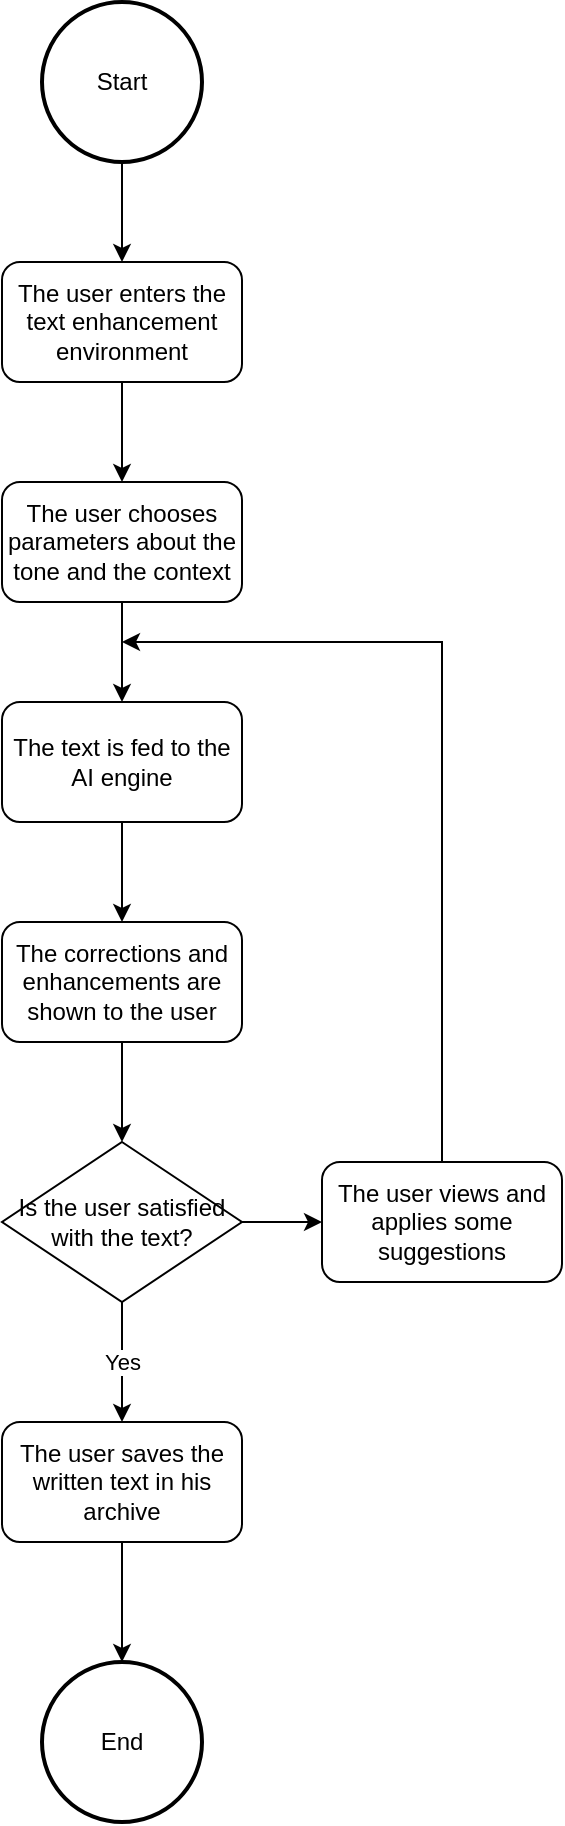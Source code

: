<mxfile version="20.7.4" type="github"><diagram id="pfJ84ZHH8IHLfPRAbfYz" name="Page-1"><mxGraphModel dx="1434" dy="757" grid="1" gridSize="10" guides="1" tooltips="1" connect="1" arrows="1" fold="1" page="1" pageScale="1" pageWidth="850" pageHeight="1100" math="0" shadow="0"><root><mxCell id="0"/><mxCell id="1" parent="0"/><mxCell id="K75zLNqNeTdiJSwrZOUj-1" value="&lt;div&gt;End&lt;/div&gt;" style="ellipse;whiteSpace=wrap;html=1;aspect=fixed;strokeWidth=2;" vertex="1" parent="1"><mxGeometry x="360" y="870" width="80" height="80" as="geometry"/></mxCell><mxCell id="K75zLNqNeTdiJSwrZOUj-2" style="edgeStyle=orthogonalEdgeStyle;rounded=0;orthogonalLoop=1;jettySize=auto;html=1;" edge="1" parent="1" source="K75zLNqNeTdiJSwrZOUj-3" target="K75zLNqNeTdiJSwrZOUj-5"><mxGeometry relative="1" as="geometry"/></mxCell><mxCell id="K75zLNqNeTdiJSwrZOUj-3" value="Start" style="ellipse;whiteSpace=wrap;html=1;aspect=fixed;strokeWidth=2;" vertex="1" parent="1"><mxGeometry x="360" y="40" width="80" height="80" as="geometry"/></mxCell><mxCell id="K75zLNqNeTdiJSwrZOUj-4" style="edgeStyle=orthogonalEdgeStyle;rounded=0;orthogonalLoop=1;jettySize=auto;html=1;" edge="1" parent="1" source="K75zLNqNeTdiJSwrZOUj-5" target="K75zLNqNeTdiJSwrZOUj-7"><mxGeometry relative="1" as="geometry"/></mxCell><mxCell id="K75zLNqNeTdiJSwrZOUj-5" value="The user enters the text enhancement environment" style="rounded=1;whiteSpace=wrap;html=1;" vertex="1" parent="1"><mxGeometry x="340" y="170" width="120" height="60" as="geometry"/></mxCell><mxCell id="K75zLNqNeTdiJSwrZOUj-6" style="edgeStyle=orthogonalEdgeStyle;rounded=0;orthogonalLoop=1;jettySize=auto;html=1;" edge="1" parent="1" source="K75zLNqNeTdiJSwrZOUj-7" target="K75zLNqNeTdiJSwrZOUj-9"><mxGeometry relative="1" as="geometry"/></mxCell><mxCell id="K75zLNqNeTdiJSwrZOUj-7" value="The user chooses parameters about the tone and the context" style="rounded=1;whiteSpace=wrap;html=1;" vertex="1" parent="1"><mxGeometry x="340" y="280" width="120" height="60" as="geometry"/></mxCell><mxCell id="K75zLNqNeTdiJSwrZOUj-8" style="edgeStyle=orthogonalEdgeStyle;rounded=0;orthogonalLoop=1;jettySize=auto;html=1;" edge="1" parent="1" source="K75zLNqNeTdiJSwrZOUj-9" target="K75zLNqNeTdiJSwrZOUj-14"><mxGeometry x="1" y="130" relative="1" as="geometry"><mxPoint x="400" y="500" as="targetPoint"/><mxPoint x="-120" y="130" as="offset"/></mxGeometry></mxCell><mxCell id="K75zLNqNeTdiJSwrZOUj-9" value="The text is fed to the AI engine" style="rounded=1;whiteSpace=wrap;html=1;" vertex="1" parent="1"><mxGeometry x="340" y="390" width="120" height="60" as="geometry"/></mxCell><mxCell id="K75zLNqNeTdiJSwrZOUj-13" style="edgeStyle=orthogonalEdgeStyle;rounded=0;orthogonalLoop=1;jettySize=auto;html=1;" edge="1" parent="1" source="K75zLNqNeTdiJSwrZOUj-14" target="K75zLNqNeTdiJSwrZOUj-16"><mxGeometry relative="1" as="geometry"/></mxCell><mxCell id="K75zLNqNeTdiJSwrZOUj-14" value="The corrections and enhancements are shown to the user" style="rounded=1;whiteSpace=wrap;html=1;" vertex="1" parent="1"><mxGeometry x="340" y="500" width="120" height="60" as="geometry"/></mxCell><mxCell id="K75zLNqNeTdiJSwrZOUj-15" value="Yes" style="edgeStyle=orthogonalEdgeStyle;rounded=0;orthogonalLoop=1;jettySize=auto;html=1;" edge="1" parent="1" source="K75zLNqNeTdiJSwrZOUj-16" target="K75zLNqNeTdiJSwrZOUj-19"><mxGeometry relative="1" as="geometry"/></mxCell><mxCell id="K75zLNqNeTdiJSwrZOUj-21" style="edgeStyle=orthogonalEdgeStyle;rounded=0;orthogonalLoop=1;jettySize=auto;html=1;" edge="1" parent="1" source="K75zLNqNeTdiJSwrZOUj-16" target="K75zLNqNeTdiJSwrZOUj-20"><mxGeometry relative="1" as="geometry"/></mxCell><mxCell id="K75zLNqNeTdiJSwrZOUj-16" value="Is the user satisfied with the text?" style="rhombus;whiteSpace=wrap;html=1;" vertex="1" parent="1"><mxGeometry x="340" y="610" width="120" height="80" as="geometry"/></mxCell><mxCell id="K75zLNqNeTdiJSwrZOUj-17" style="edgeStyle=orthogonalEdgeStyle;rounded=0;orthogonalLoop=1;jettySize=auto;html=1;" edge="1" parent="1" source="K75zLNqNeTdiJSwrZOUj-19" target="K75zLNqNeTdiJSwrZOUj-1"><mxGeometry relative="1" as="geometry"/></mxCell><mxCell id="K75zLNqNeTdiJSwrZOUj-19" value="The user saves the written text in his archive" style="rounded=1;whiteSpace=wrap;html=1;" vertex="1" parent="1"><mxGeometry x="340" y="750" width="120" height="60" as="geometry"/></mxCell><mxCell id="K75zLNqNeTdiJSwrZOUj-22" style="edgeStyle=orthogonalEdgeStyle;rounded=0;orthogonalLoop=1;jettySize=auto;html=1;" edge="1" parent="1" source="K75zLNqNeTdiJSwrZOUj-20"><mxGeometry relative="1" as="geometry"><mxPoint x="400" y="360" as="targetPoint"/><Array as="points"><mxPoint x="560" y="360"/></Array></mxGeometry></mxCell><mxCell id="K75zLNqNeTdiJSwrZOUj-20" value="The user views and applies some suggestions" style="rounded=1;whiteSpace=wrap;html=1;" vertex="1" parent="1"><mxGeometry x="500" y="620" width="120" height="60" as="geometry"/></mxCell></root></mxGraphModel></diagram></mxfile>